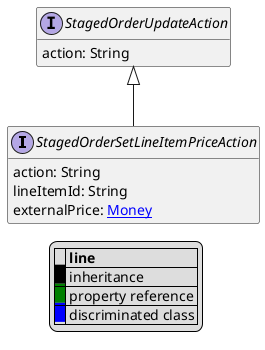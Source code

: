 @startuml

hide empty fields
hide empty methods
legend
|= |= line |
|<back:black>   </back>| inheritance |
|<back:green>   </back>| property reference |
|<back:blue>   </back>| discriminated class |
endlegend
interface StagedOrderSetLineItemPriceAction [[StagedOrderSetLineItemPriceAction.svg]] extends StagedOrderUpdateAction {
    action: String
    lineItemId: String
    externalPrice: [[Money.svg Money]]
}
interface StagedOrderUpdateAction [[StagedOrderUpdateAction.svg]]  {
    action: String
}





@enduml
